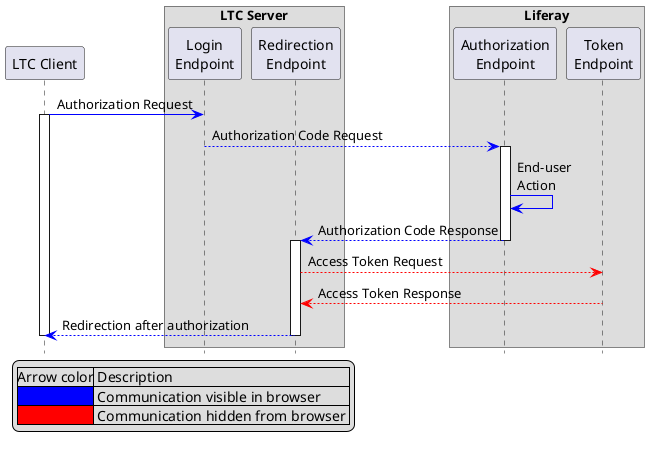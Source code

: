 @startuml
hide footbox
participant "LTC Client" as ltcc

box "LTC Server"
    participant "Login\nEndpoint" as ltcslogin
    participant "Redirection\nEndpoint" as ltcsredir
end box

box "Liferay"
	participant "Authorization\nEndpoint" as lrauth
	participant "Token\nEndpoint" as lrtoken
end box


ltcc [#0000FF]-> ltcslogin: Authorization Request
activate ltcc
ltcslogin [#0000FF]--> lrauth: Authorization Code Request
activate lrauth
lrauth [#0000FF]-> lrauth: End-user\nAction
lrauth [#0000FF]--> ltcsredir: Authorization Code Response
deactivate lrauth
activate ltcsredir
ltcsredir [#ff0000]--> lrtoken: Access Token Request
lrtoken [#ff0000]--> ltcsredir: Access Token Response
ltcsredir [#0000FF]--> ltcc: Redirection after authorization
deactivate ltcsredir
deactivate ltcc

legend left
    |Arrow color| Description |
    |<#0000FF>| Communication visible in browser |
    |<#FF0000>| Communication hidden from browser |
endlegend

@enduml